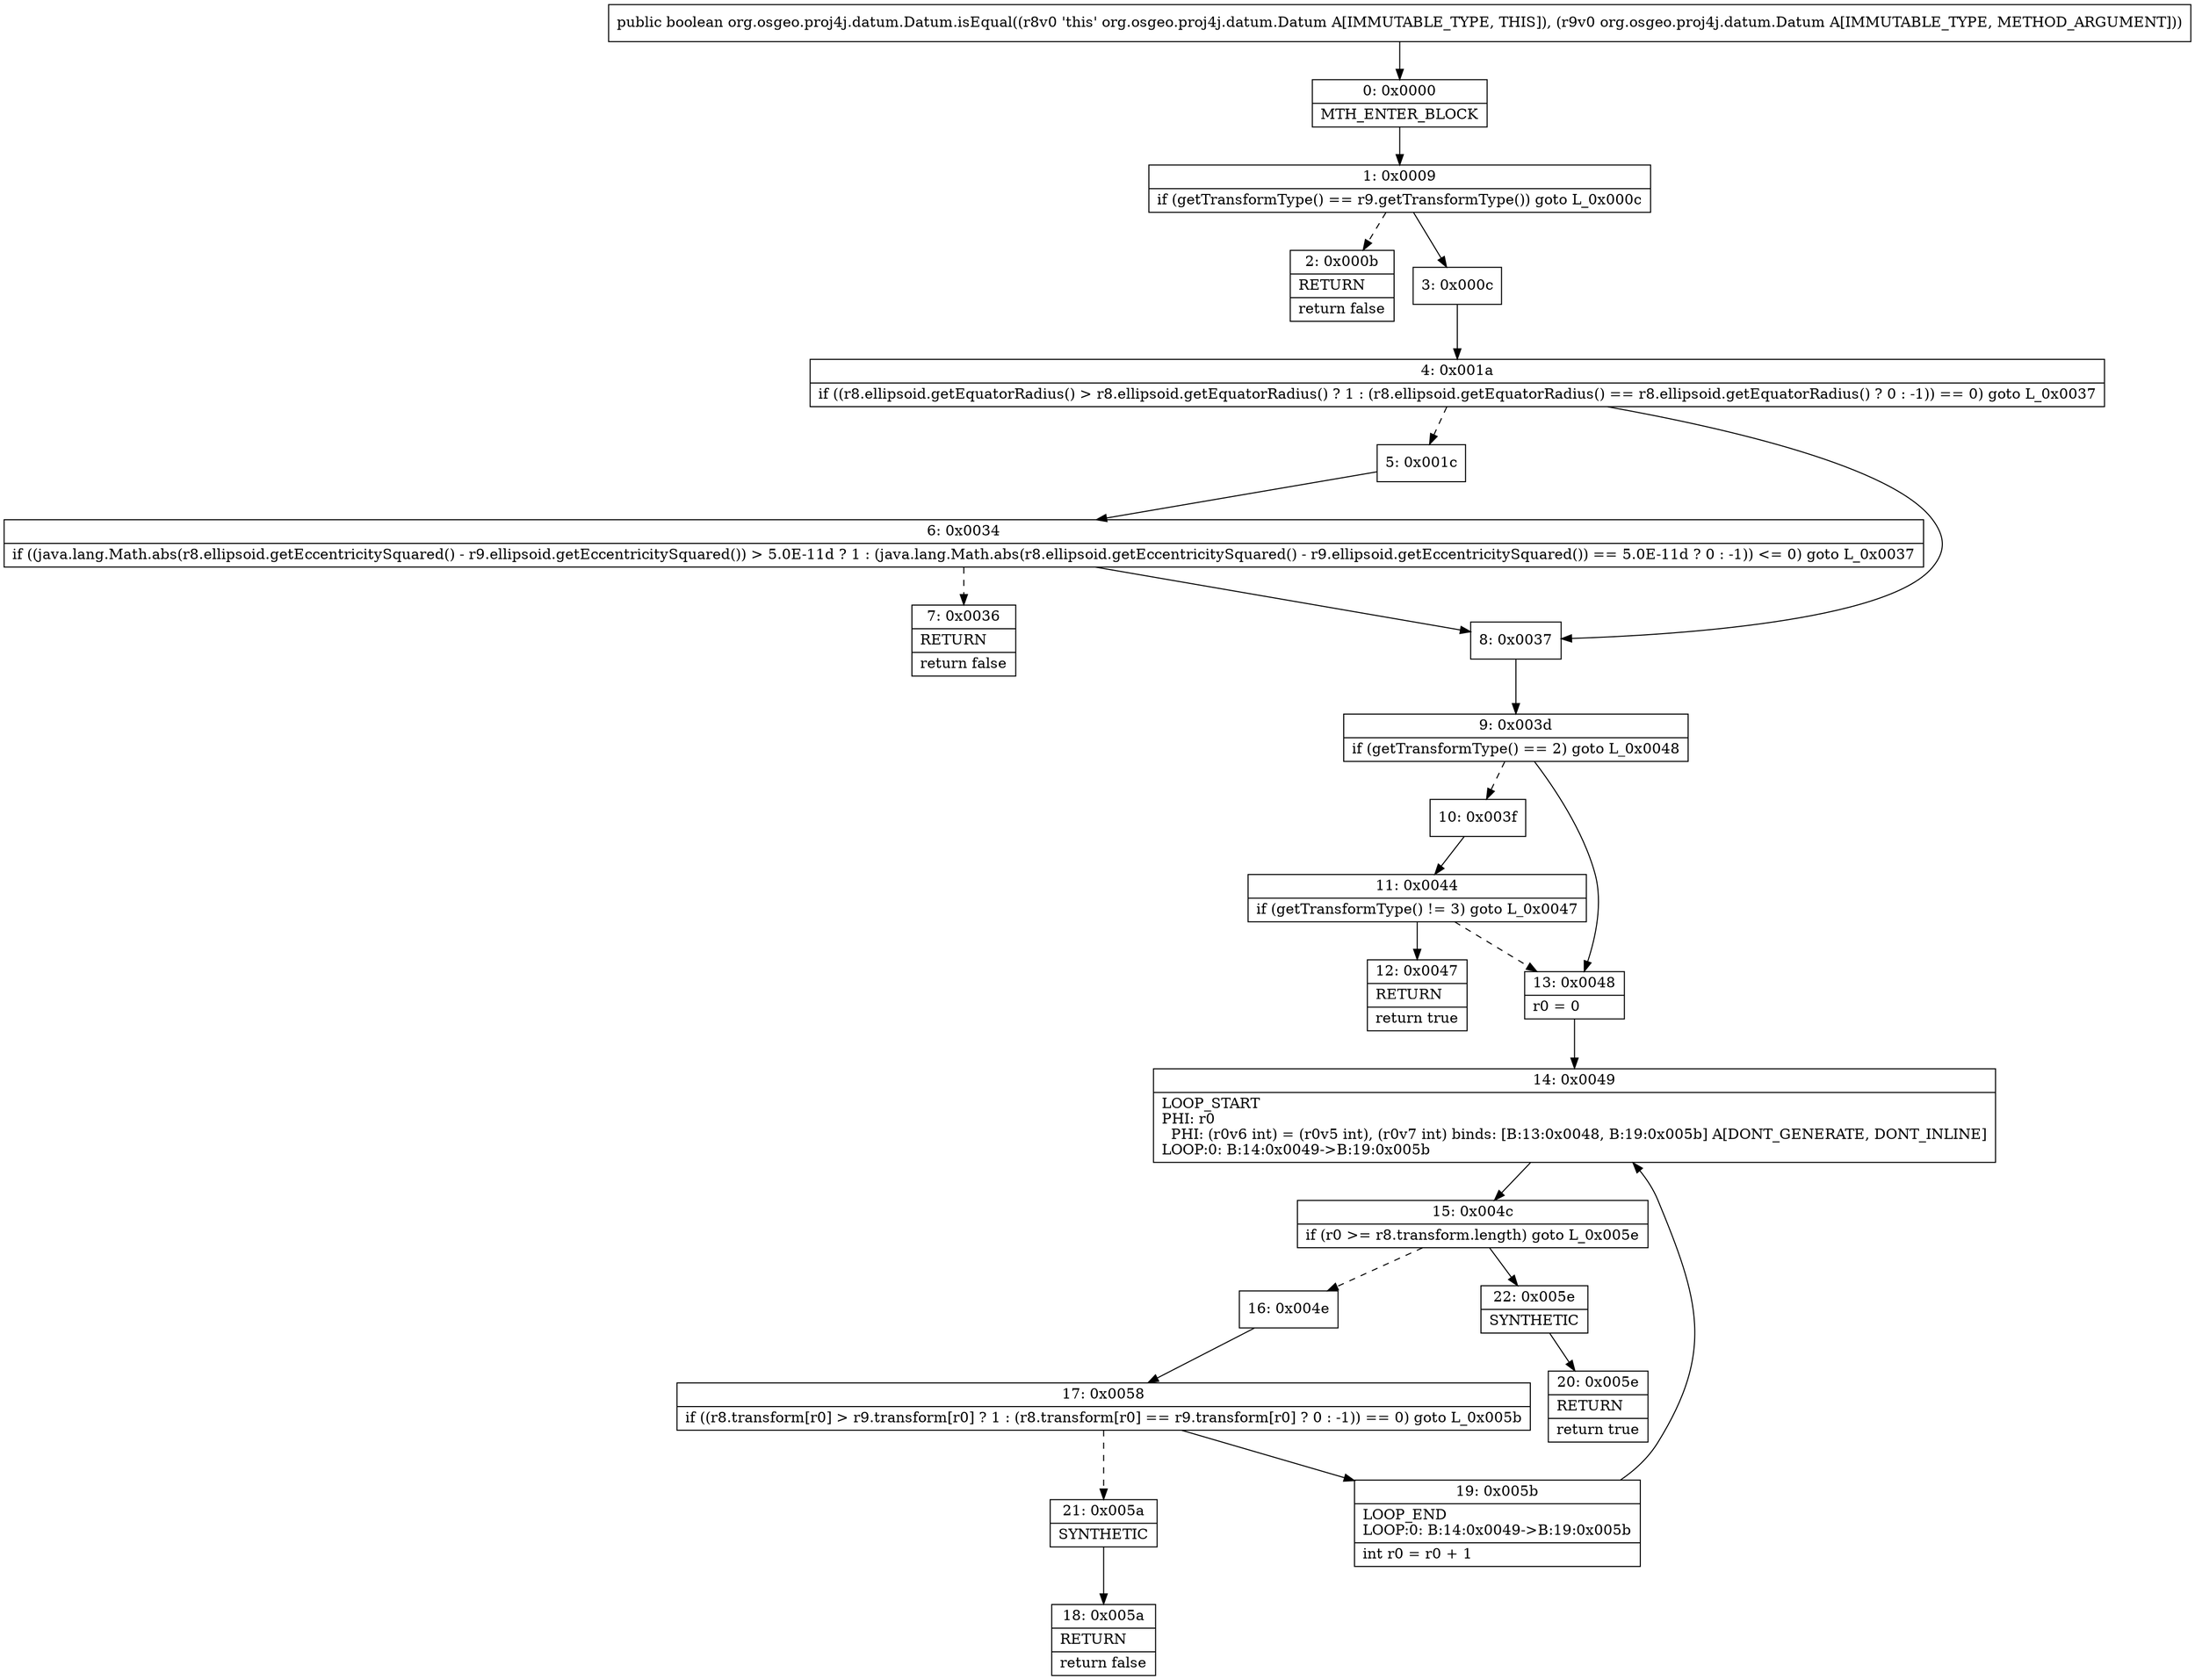 digraph "CFG fororg.osgeo.proj4j.datum.Datum.isEqual(Lorg\/osgeo\/proj4j\/datum\/Datum;)Z" {
Node_0 [shape=record,label="{0\:\ 0x0000|MTH_ENTER_BLOCK\l}"];
Node_1 [shape=record,label="{1\:\ 0x0009|if (getTransformType() == r9.getTransformType()) goto L_0x000c\l}"];
Node_2 [shape=record,label="{2\:\ 0x000b|RETURN\l|return false\l}"];
Node_3 [shape=record,label="{3\:\ 0x000c}"];
Node_4 [shape=record,label="{4\:\ 0x001a|if ((r8.ellipsoid.getEquatorRadius() \> r8.ellipsoid.getEquatorRadius() ? 1 : (r8.ellipsoid.getEquatorRadius() == r8.ellipsoid.getEquatorRadius() ? 0 : \-1)) == 0) goto L_0x0037\l}"];
Node_5 [shape=record,label="{5\:\ 0x001c}"];
Node_6 [shape=record,label="{6\:\ 0x0034|if ((java.lang.Math.abs(r8.ellipsoid.getEccentricitySquared() \- r9.ellipsoid.getEccentricitySquared()) \> 5.0E\-11d ? 1 : (java.lang.Math.abs(r8.ellipsoid.getEccentricitySquared() \- r9.ellipsoid.getEccentricitySquared()) == 5.0E\-11d ? 0 : \-1)) \<= 0) goto L_0x0037\l}"];
Node_7 [shape=record,label="{7\:\ 0x0036|RETURN\l|return false\l}"];
Node_8 [shape=record,label="{8\:\ 0x0037}"];
Node_9 [shape=record,label="{9\:\ 0x003d|if (getTransformType() == 2) goto L_0x0048\l}"];
Node_10 [shape=record,label="{10\:\ 0x003f}"];
Node_11 [shape=record,label="{11\:\ 0x0044|if (getTransformType() != 3) goto L_0x0047\l}"];
Node_12 [shape=record,label="{12\:\ 0x0047|RETURN\l|return true\l}"];
Node_13 [shape=record,label="{13\:\ 0x0048|r0 = 0\l}"];
Node_14 [shape=record,label="{14\:\ 0x0049|LOOP_START\lPHI: r0 \l  PHI: (r0v6 int) = (r0v5 int), (r0v7 int) binds: [B:13:0x0048, B:19:0x005b] A[DONT_GENERATE, DONT_INLINE]\lLOOP:0: B:14:0x0049\-\>B:19:0x005b\l}"];
Node_15 [shape=record,label="{15\:\ 0x004c|if (r0 \>= r8.transform.length) goto L_0x005e\l}"];
Node_16 [shape=record,label="{16\:\ 0x004e}"];
Node_17 [shape=record,label="{17\:\ 0x0058|if ((r8.transform[r0] \> r9.transform[r0] ? 1 : (r8.transform[r0] == r9.transform[r0] ? 0 : \-1)) == 0) goto L_0x005b\l}"];
Node_18 [shape=record,label="{18\:\ 0x005a|RETURN\l|return false\l}"];
Node_19 [shape=record,label="{19\:\ 0x005b|LOOP_END\lLOOP:0: B:14:0x0049\-\>B:19:0x005b\l|int r0 = r0 + 1\l}"];
Node_20 [shape=record,label="{20\:\ 0x005e|RETURN\l|return true\l}"];
Node_21 [shape=record,label="{21\:\ 0x005a|SYNTHETIC\l}"];
Node_22 [shape=record,label="{22\:\ 0x005e|SYNTHETIC\l}"];
MethodNode[shape=record,label="{public boolean org.osgeo.proj4j.datum.Datum.isEqual((r8v0 'this' org.osgeo.proj4j.datum.Datum A[IMMUTABLE_TYPE, THIS]), (r9v0 org.osgeo.proj4j.datum.Datum A[IMMUTABLE_TYPE, METHOD_ARGUMENT])) }"];
MethodNode -> Node_0;
Node_0 -> Node_1;
Node_1 -> Node_2[style=dashed];
Node_1 -> Node_3;
Node_3 -> Node_4;
Node_4 -> Node_5[style=dashed];
Node_4 -> Node_8;
Node_5 -> Node_6;
Node_6 -> Node_7[style=dashed];
Node_6 -> Node_8;
Node_8 -> Node_9;
Node_9 -> Node_10[style=dashed];
Node_9 -> Node_13;
Node_10 -> Node_11;
Node_11 -> Node_12;
Node_11 -> Node_13[style=dashed];
Node_13 -> Node_14;
Node_14 -> Node_15;
Node_15 -> Node_16[style=dashed];
Node_15 -> Node_22;
Node_16 -> Node_17;
Node_17 -> Node_19;
Node_17 -> Node_21[style=dashed];
Node_19 -> Node_14;
Node_21 -> Node_18;
Node_22 -> Node_20;
}

